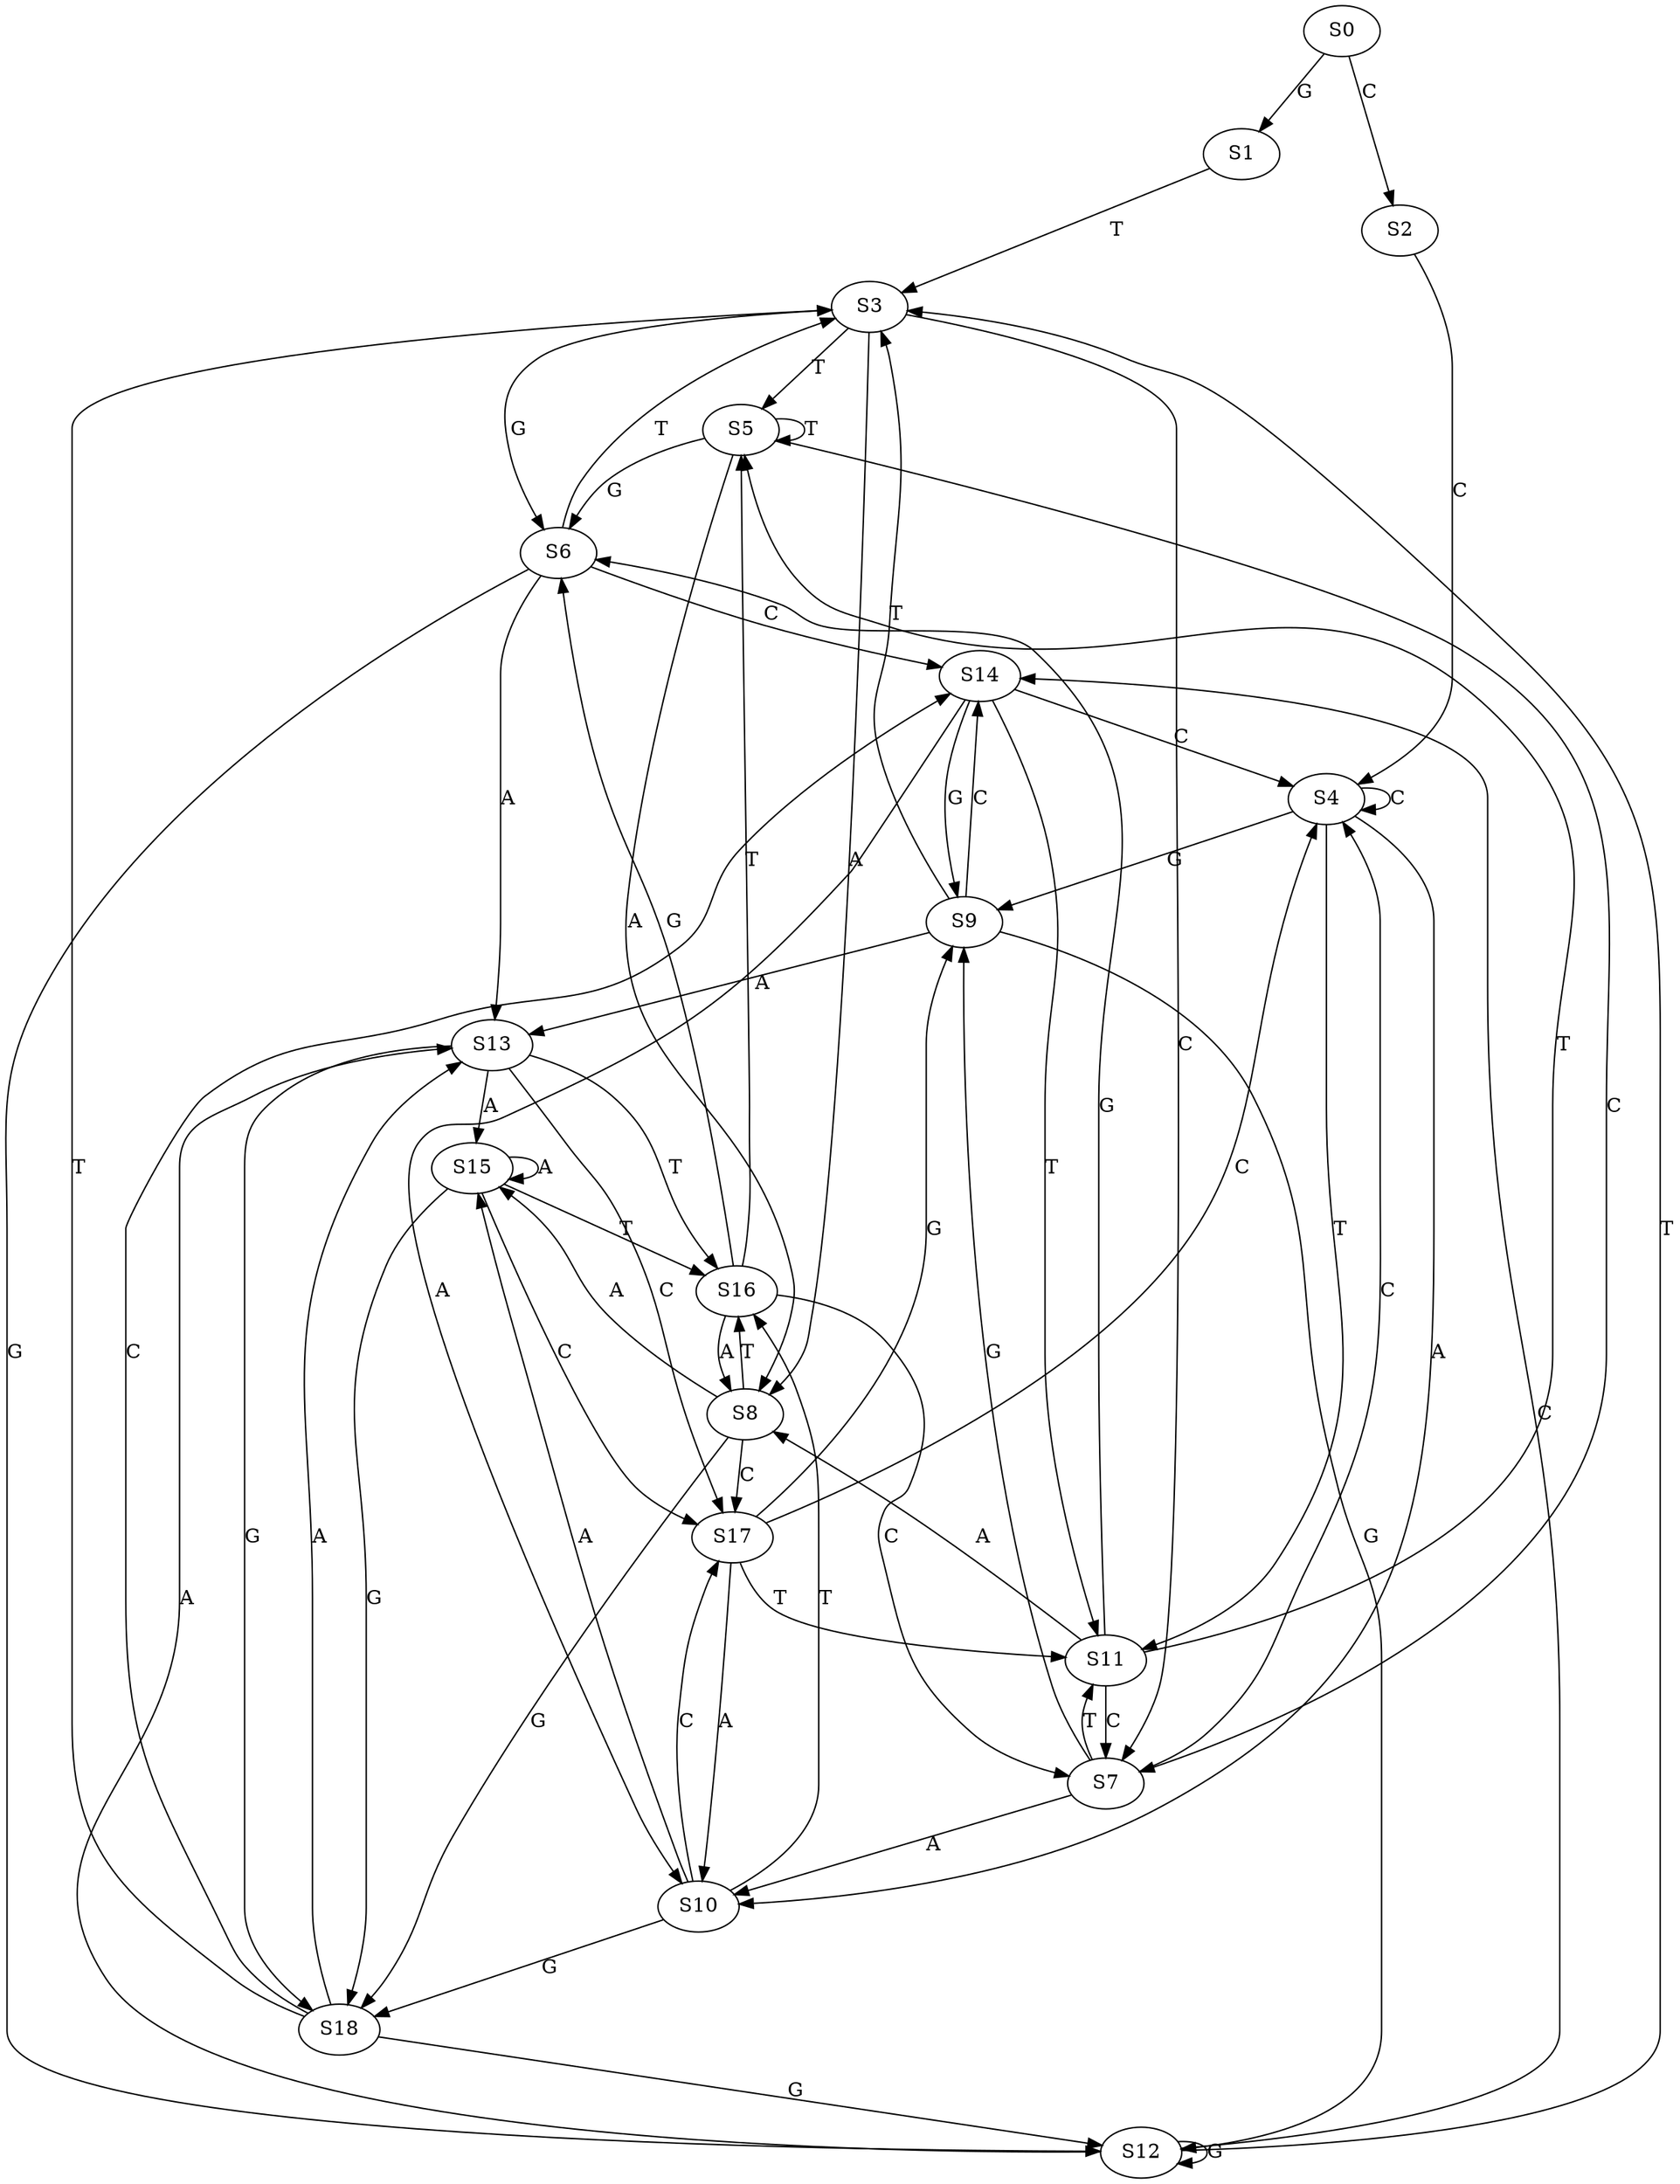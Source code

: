 strict digraph  {
	S0 -> S1 [ label = G ];
	S0 -> S2 [ label = C ];
	S1 -> S3 [ label = T ];
	S2 -> S4 [ label = C ];
	S3 -> S5 [ label = T ];
	S3 -> S6 [ label = G ];
	S3 -> S7 [ label = C ];
	S3 -> S8 [ label = A ];
	S4 -> S9 [ label = G ];
	S4 -> S4 [ label = C ];
	S4 -> S10 [ label = A ];
	S4 -> S11 [ label = T ];
	S5 -> S7 [ label = C ];
	S5 -> S5 [ label = T ];
	S5 -> S6 [ label = G ];
	S5 -> S8 [ label = A ];
	S6 -> S12 [ label = G ];
	S6 -> S3 [ label = T ];
	S6 -> S13 [ label = A ];
	S6 -> S14 [ label = C ];
	S7 -> S11 [ label = T ];
	S7 -> S10 [ label = A ];
	S7 -> S9 [ label = G ];
	S7 -> S4 [ label = C ];
	S8 -> S15 [ label = A ];
	S8 -> S16 [ label = T ];
	S8 -> S17 [ label = C ];
	S8 -> S18 [ label = G ];
	S9 -> S3 [ label = T ];
	S9 -> S12 [ label = G ];
	S9 -> S13 [ label = A ];
	S9 -> S14 [ label = C ];
	S10 -> S15 [ label = A ];
	S10 -> S17 [ label = C ];
	S10 -> S16 [ label = T ];
	S10 -> S18 [ label = G ];
	S11 -> S6 [ label = G ];
	S11 -> S7 [ label = C ];
	S11 -> S5 [ label = T ];
	S11 -> S8 [ label = A ];
	S12 -> S3 [ label = T ];
	S12 -> S13 [ label = A ];
	S12 -> S12 [ label = G ];
	S12 -> S14 [ label = C ];
	S13 -> S18 [ label = G ];
	S13 -> S16 [ label = T ];
	S13 -> S15 [ label = A ];
	S13 -> S17 [ label = C ];
	S14 -> S10 [ label = A ];
	S14 -> S4 [ label = C ];
	S14 -> S11 [ label = T ];
	S14 -> S9 [ label = G ];
	S15 -> S18 [ label = G ];
	S15 -> S15 [ label = A ];
	S15 -> S17 [ label = C ];
	S15 -> S16 [ label = T ];
	S16 -> S8 [ label = A ];
	S16 -> S6 [ label = G ];
	S16 -> S7 [ label = C ];
	S16 -> S5 [ label = T ];
	S17 -> S9 [ label = G ];
	S17 -> S10 [ label = A ];
	S17 -> S4 [ label = C ];
	S17 -> S11 [ label = T ];
	S18 -> S12 [ label = G ];
	S18 -> S13 [ label = A ];
	S18 -> S3 [ label = T ];
	S18 -> S14 [ label = C ];
}
